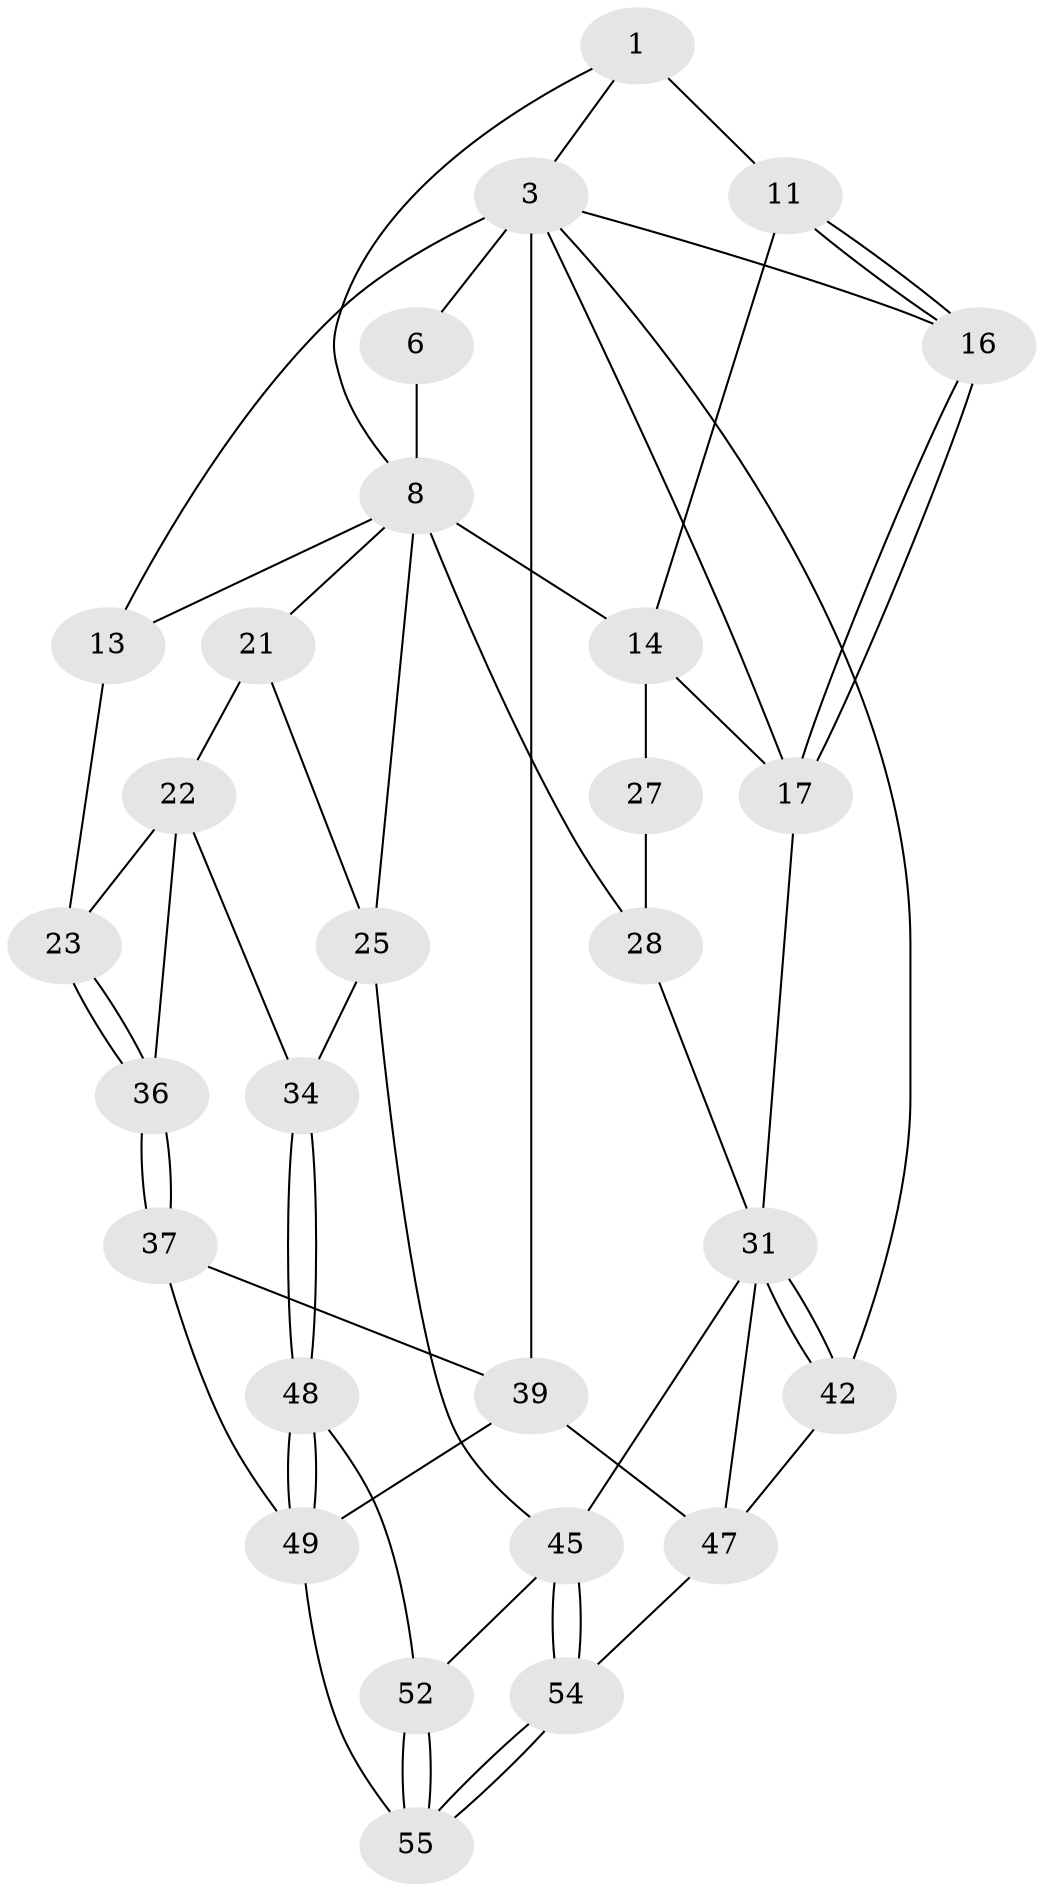 // original degree distribution, {3: 0.03571428571428571, 4: 0.23214285714285715, 6: 0.19642857142857142, 5: 0.5357142857142857}
// Generated by graph-tools (version 1.1) at 2025/17/03/09/25 04:17:21]
// undirected, 28 vertices, 60 edges
graph export_dot {
graph [start="1"]
  node [color=gray90,style=filled];
  1 [pos="+0.6072767567091902+0",super="+2+7"];
  3 [pos="+1+0",super="+19+4"];
  6 [pos="+0.42596833077950064+0"];
  8 [pos="+0.5686132810888151+0.25765802805747023",super="+9+15"];
  11 [pos="+0.901713702531841+0.15034582994859222",super="+12"];
  13 [pos="+0.2977912533491661+0.21757049867783712",super="+20"];
  14 [pos="+0.7606351822715336+0.38054519340755555",super="+18"];
  16 [pos="+0.9329520430837396+0.15519789513218737"];
  17 [pos="+0.870427482544324+0.469758734325037",super="+30"];
  21 [pos="+0.36725320406559875+0.3292171352670555"];
  22 [pos="+0.07306185101113201+0.49038066590293855",super="+35"];
  23 [pos="+0+0.42867627684287013"];
  25 [pos="+0.44257129870698686+0.662281321884393",super="+26"];
  27 [pos="+0.7533663626733417+0.5478278339606131"];
  28 [pos="+0.5993038281427296+0.6232119201374969",super="+33"];
  31 [pos="+0.8632300870165657+0.7205956892294206",super="+32"];
  34 [pos="+0.36254238653408627+0.6785150049160021"];
  36 [pos="+0+0.6270325712675353",super="+40"];
  37 [pos="+0+0.7328277598114769",super="+51+38"];
  39 [pos="+0+1",super="+43"];
  42 [pos="+0.9012714337603709+0.7881425162903073"];
  45 [pos="+0.6124757693295463+0.8747804626818892",super="+46"];
  47 [pos="+0.8002163131505342+0.9141797912639106",super="+53"];
  48 [pos="+0.3524727720239505+0.9928238223739098"];
  49 [pos="+0.29313890000013004+1",super="+56+50"];
  52 [pos="+0.5229827839454702+0.8595691948135828"];
  54 [pos="+0.8250124460353943+1"];
  55 [pos="+0.4834844007632372+1"];
  1 -- 3;
  1 -- 11 [weight=2];
  1 -- 8;
  3 -- 16;
  3 -- 42;
  3 -- 39 [weight=3];
  3 -- 6;
  3 -- 13 [weight=2];
  3 -- 17;
  6 -- 8;
  8 -- 21;
  8 -- 13;
  8 -- 25;
  8 -- 28;
  8 -- 14;
  11 -- 16;
  11 -- 16;
  11 -- 14;
  13 -- 23;
  14 -- 17;
  14 -- 27;
  16 -- 17;
  16 -- 17;
  17 -- 31;
  21 -- 22;
  21 -- 25;
  22 -- 23;
  22 -- 34;
  22 -- 36;
  23 -- 36;
  23 -- 36;
  25 -- 34;
  25 -- 45;
  27 -- 28 [weight=2];
  28 -- 31;
  31 -- 42;
  31 -- 42;
  31 -- 47;
  31 -- 45;
  34 -- 48;
  34 -- 48;
  36 -- 37 [weight=2];
  36 -- 37;
  37 -- 49 [weight=2];
  37 -- 39;
  39 -- 49;
  39 -- 47;
  42 -- 47;
  45 -- 54;
  45 -- 54;
  45 -- 52;
  47 -- 54;
  48 -- 49;
  48 -- 49;
  48 -- 52;
  49 -- 55;
  52 -- 55;
  52 -- 55;
  54 -- 55;
  54 -- 55;
}
